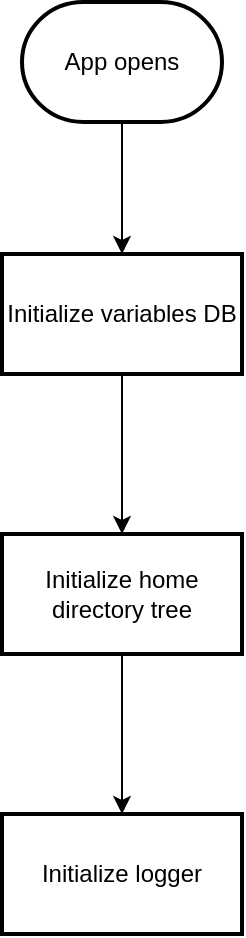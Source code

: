 <mxfile version="26.0.4">
  <diagram name="Page-1" id="KBp506YvN7vPe3B_SQH6">
    <mxGraphModel dx="956" dy="557" grid="0" gridSize="10" guides="1" tooltips="1" connect="1" arrows="1" fold="1" page="0" pageScale="1" pageWidth="1100" pageHeight="850" math="0" shadow="0">
      <root>
        <mxCell id="0" />
        <mxCell id="1" parent="0" />
        <mxCell id="SE3kvSZ5lC5rDxTsq-1k-8" value="" style="edgeStyle=orthogonalEdgeStyle;rounded=0;orthogonalLoop=1;jettySize=auto;html=1;" edge="1" parent="1" source="xV1oLya9djGk562BhG-b-1" target="SE3kvSZ5lC5rDxTsq-1k-1">
          <mxGeometry relative="1" as="geometry" />
        </mxCell>
        <mxCell id="xV1oLya9djGk562BhG-b-1" value="App opens" style="strokeWidth=2;html=1;shape=mxgraph.flowchart.terminator;whiteSpace=wrap;" parent="1" vertex="1">
          <mxGeometry x="280" y="203" width="100" height="60" as="geometry" />
        </mxCell>
        <mxCell id="SE3kvSZ5lC5rDxTsq-1k-4" value="" style="edgeStyle=orthogonalEdgeStyle;rounded=0;orthogonalLoop=1;jettySize=auto;html=1;" edge="1" parent="1" source="SE3kvSZ5lC5rDxTsq-1k-1" target="SE3kvSZ5lC5rDxTsq-1k-3">
          <mxGeometry relative="1" as="geometry" />
        </mxCell>
        <mxCell id="SE3kvSZ5lC5rDxTsq-1k-1" value="Initialize variables DB" style="whiteSpace=wrap;html=1;strokeWidth=2;" vertex="1" parent="1">
          <mxGeometry x="270" y="329" width="120" height="60" as="geometry" />
        </mxCell>
        <mxCell id="SE3kvSZ5lC5rDxTsq-1k-9" value="" style="edgeStyle=orthogonalEdgeStyle;rounded=0;orthogonalLoop=1;jettySize=auto;html=1;" edge="1" parent="1" source="SE3kvSZ5lC5rDxTsq-1k-3" target="SE3kvSZ5lC5rDxTsq-1k-5">
          <mxGeometry relative="1" as="geometry" />
        </mxCell>
        <mxCell id="SE3kvSZ5lC5rDxTsq-1k-3" value="Initialize home directory tree" style="whiteSpace=wrap;html=1;strokeWidth=2;" vertex="1" parent="1">
          <mxGeometry x="270" y="469" width="120" height="60" as="geometry" />
        </mxCell>
        <mxCell id="SE3kvSZ5lC5rDxTsq-1k-5" value="Initialize logger" style="whiteSpace=wrap;html=1;strokeWidth=2;" vertex="1" parent="1">
          <mxGeometry x="270" y="609" width="120" height="60" as="geometry" />
        </mxCell>
      </root>
    </mxGraphModel>
  </diagram>
</mxfile>
